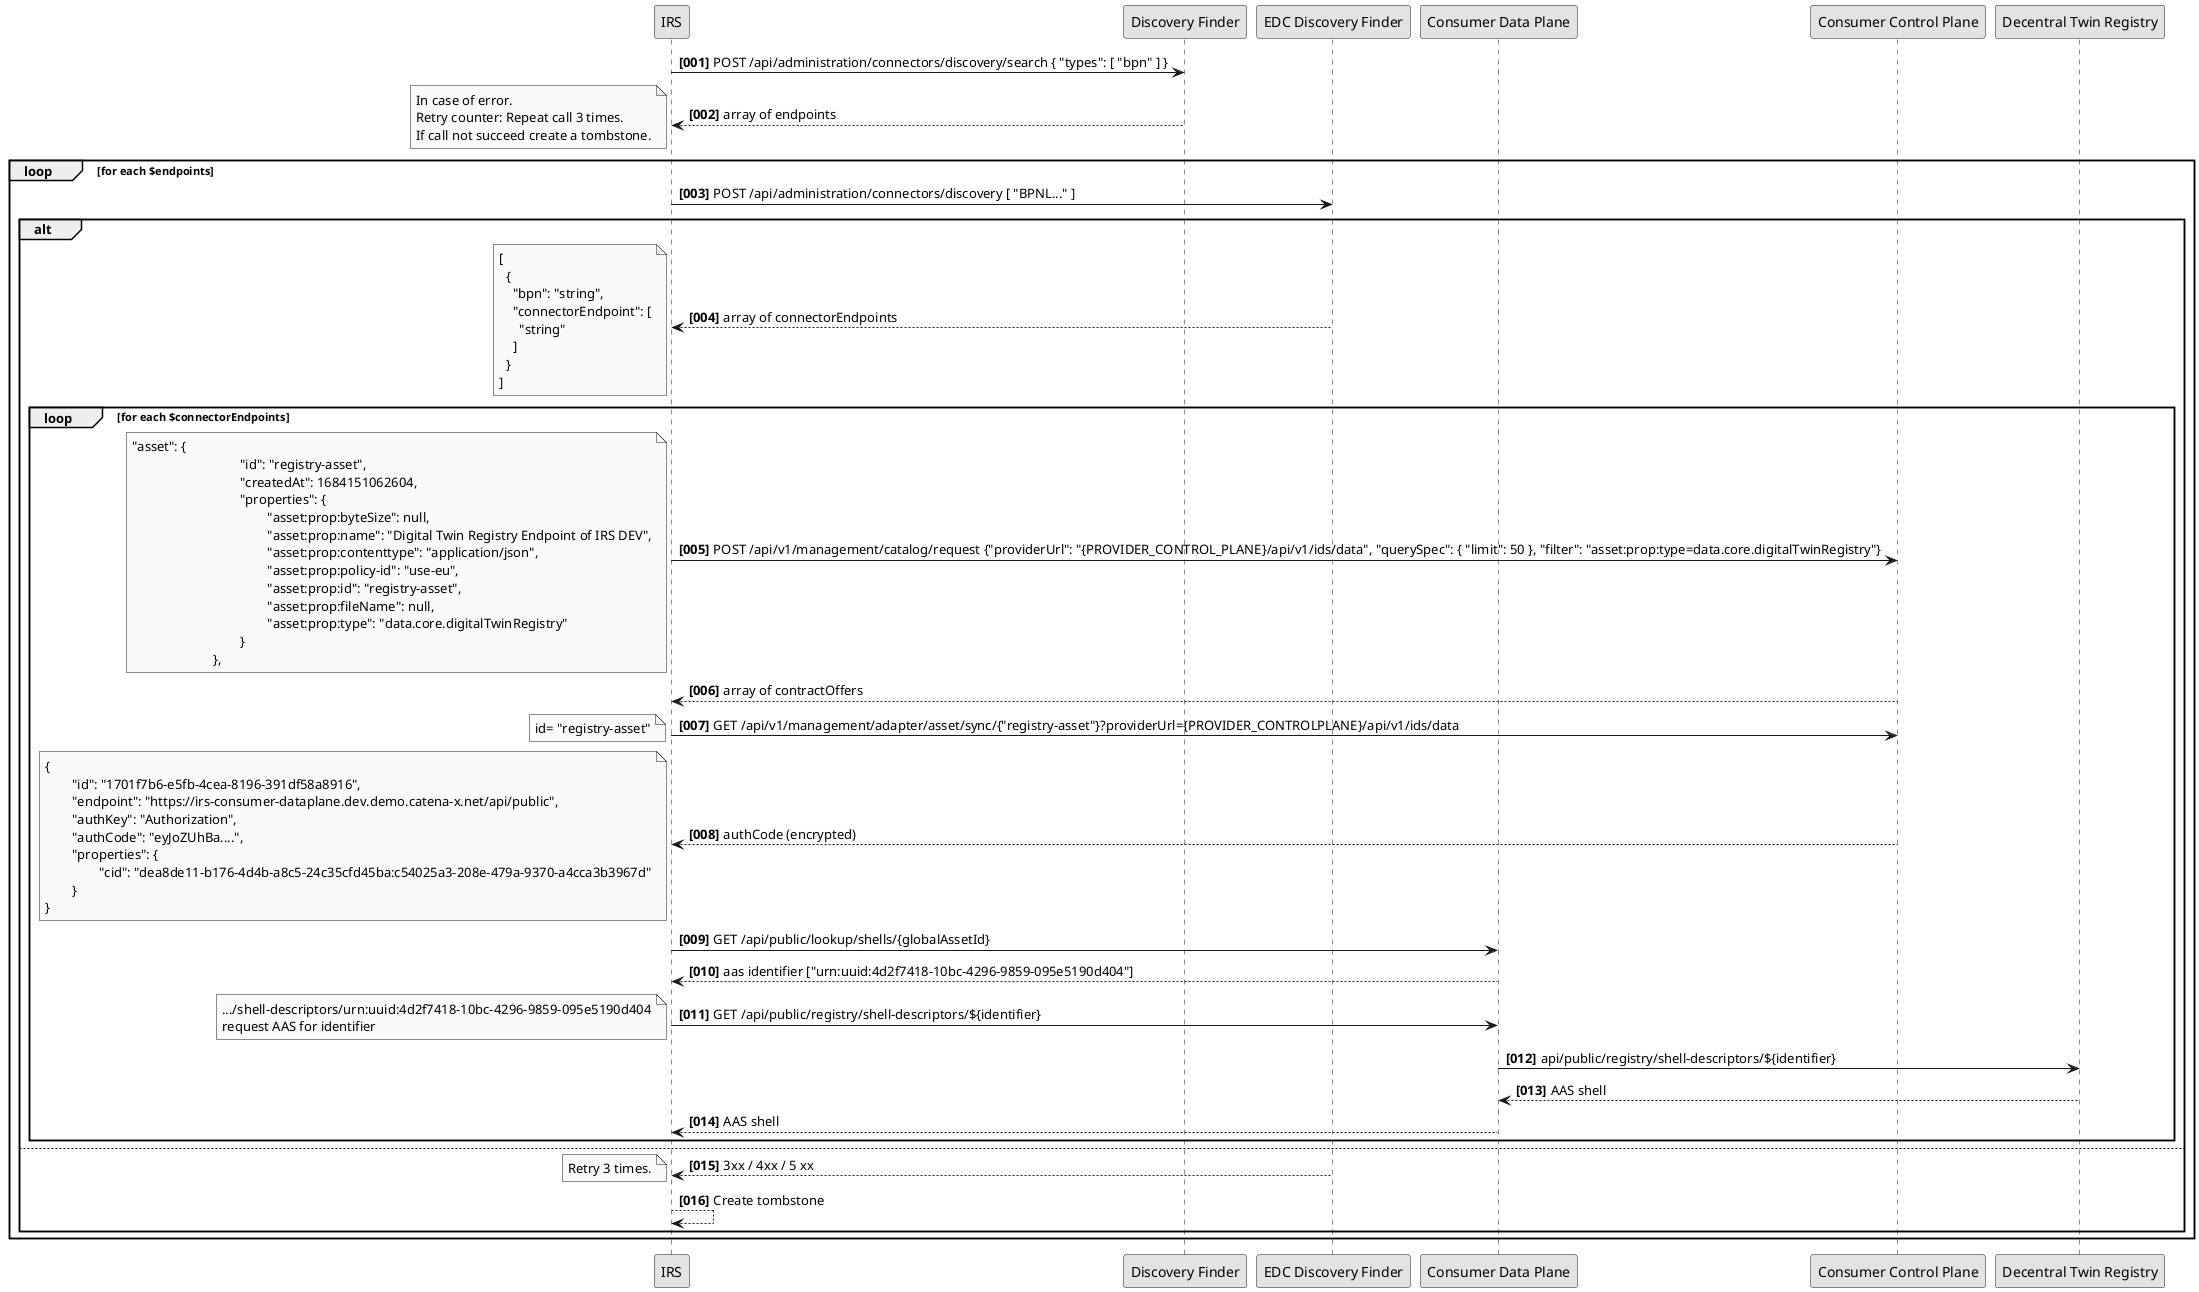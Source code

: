 @startuml
skinparam monochrome true
skinparam shadowing false


autonumber "<b>[000]"

participant "IRS" as IRS
participant "Discovery Finder" as DCF
participant "EDC Discovery Finder" as EDCDF
participant "Consumer Data Plane" as CONSUMER_DATA_PLANE
participant "Consumer Control Plane" as CONSUMER_CONTROLPLANE
participant "Decentral Twin Registry" as DTR

IRS -> DCF: POST /api/administration/connectors/discovery/search { "types": [ "bpn" ] }
IRS <-- DCF: array of endpoints
note left
    In case of error.
    Retry counter: Repeat call 3 times.
    If call not succeed create a tombstone.
end note
loop for each $endpoints
    IRS -> EDCDF : POST /api/administration/connectors/discovery [ "BPNL..." ]
    alt
         IRS <-- EDCDF : array of connectorEndpoints
         note left
                 [
                   {
                     "bpn": "string",
                     "connectorEndpoint": [
                       "string"
                     ]
                   }
                 ]
         end note
         loop for each $connectorEndpoints
             IRS -> CONSUMER_CONTROLPLANE: POST /api/v1/management/catalog/request {"providerUrl": "{PROVIDER_CONTROL_PLANE}/api/v1/ids/data", "querySpec": { "limit": 50 }, "filter": "asset:prop:type=data.core.digitalTwinRegistry"}
             note left
                "asset": {
                				"id": "registry-asset",
                				"createdAt": 1684151062604,
                				"properties": {
                					"asset:prop:byteSize": null,
                					"asset:prop:name": "Digital Twin Registry Endpoint of IRS DEV",
                					"asset:prop:contenttype": "application/json",
                					"asset:prop:policy-id": "use-eu",
                					"asset:prop:id": "registry-asset",
                					"asset:prop:fileName": null,
                					"asset:prop:type": "data.core.digitalTwinRegistry"
                				}
                			},
             end note
             IRS <-- CONSUMER_CONTROLPLANE: array of contractOffers

             IRS -> CONSUMER_CONTROLPLANE: GET /api/v1/management/adapter/asset/sync/{"registry-asset"}?providerUrl={PROVIDER_CONTROLPLANE}/api/v1/ids/data
             note left
                id= "registry-asset"
             end note
             IRS <-- CONSUMER_CONTROLPLANE: authCode (encrypted)
             note left
                 {
                 	"id": "1701f7b6-e5fb-4cea-8196-391df58a8916",
                 	"endpoint": "https://irs-consumer-dataplane.dev.demo.catena-x.net/api/public",
                 	"authKey": "Authorization",
                 	"authCode": "eyJoZUhBa....",
                 	"properties": {
                 		"cid": "dea8de11-b176-4d4b-a8c5-24c35cfd45ba:c54025a3-208e-479a-9370-a4cca3b3967d"
                 	}
                 }
             end note
             IRS -> CONSUMER_DATA_PLANE: GET /api/public/lookup/shells/{globalAssetId}
             IRS <-- CONSUMER_DATA_PLANE: aas identifier ["urn:uuid:4d2f7418-10bc-4296-9859-095e5190d404"]

             IRS -> CONSUMER_DATA_PLANE : GET /api/public/registry/shell-descriptors/${identifier}
             note left
                  .../shell-descriptors/urn:uuid:4d2f7418-10bc-4296-9859-095e5190d404
                  request AAS for identifier
             end note
             CONSUMER_DATA_PLANE -> DTR : api/public/registry/shell-descriptors/${identifier}
             CONSUMER_DATA_PLANE <-- DTR: AAS shell
             IRS <-- CONSUMER_DATA_PLANE: AAS shell
         end loop
    else
          IRS <-- EDCDF : 3xx / 4xx / 5 xx
          note left
                Retry 3 times.
          end note
          IRS --> IRS : Create tombstone
    end alt


end loop






@enduml
